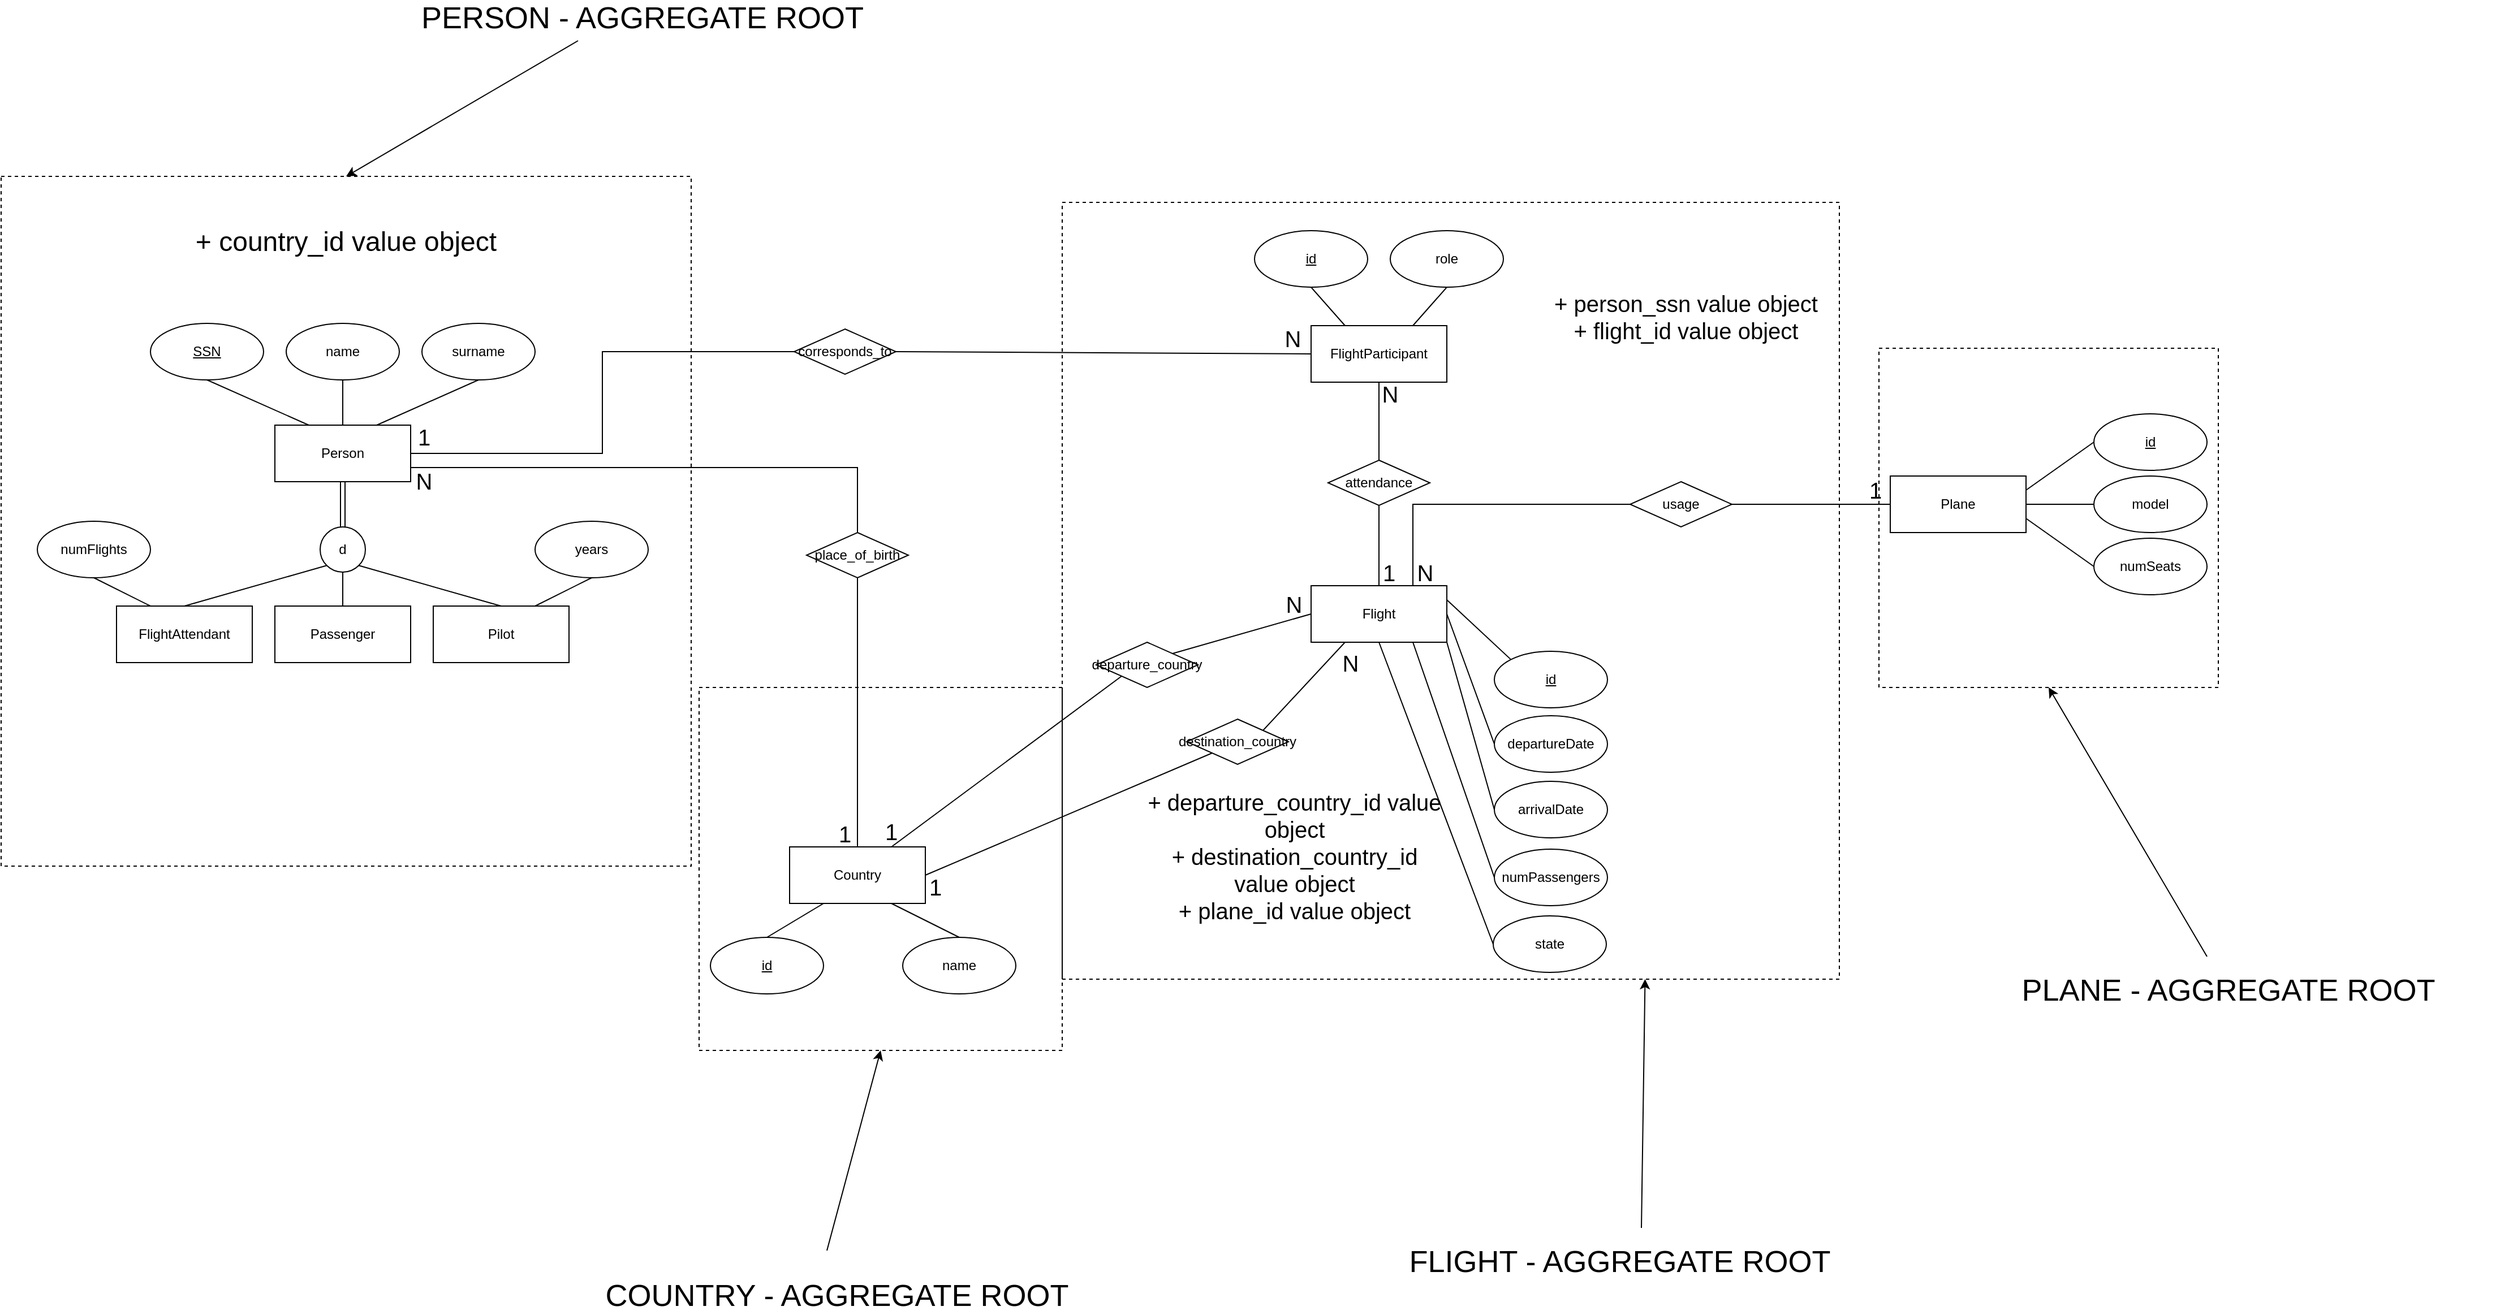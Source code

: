 <mxfile version="14.4.3" type="device"><diagram id="wUfFc4UJRMaEusCiPhcN" name="Page-1"><mxGraphModel dx="2170" dy="2400" grid="1" gridSize="10" guides="1" tooltips="1" connect="1" arrows="1" fold="1" page="1" pageScale="1" pageWidth="850" pageHeight="1100" math="0" shadow="0"><root><mxCell id="0"/><mxCell id="1" parent="0"/><mxCell id="pIIpkvQQ0CFNjco6esip-75" style="edgeStyle=none;rounded=0;orthogonalLoop=1;jettySize=auto;html=1;exitX=0.25;exitY=0;exitDx=0;exitDy=0;entryX=0.5;entryY=1;entryDx=0;entryDy=0;endArrow=none;endFill=0;" parent="1" source="pIIpkvQQ0CFNjco6esip-81" target="pIIpkvQQ0CFNjco6esip-82" edge="1"><mxGeometry relative="1" as="geometry"/></mxCell><mxCell id="pIIpkvQQ0CFNjco6esip-76" style="edgeStyle=none;rounded=0;orthogonalLoop=1;jettySize=auto;html=1;exitX=0.5;exitY=0;exitDx=0;exitDy=0;entryX=0.5;entryY=1;entryDx=0;entryDy=0;endArrow=none;endFill=0;" parent="1" source="pIIpkvQQ0CFNjco6esip-81" target="pIIpkvQQ0CFNjco6esip-83" edge="1"><mxGeometry relative="1" as="geometry"/></mxCell><mxCell id="pIIpkvQQ0CFNjco6esip-77" style="edgeStyle=none;rounded=0;orthogonalLoop=1;jettySize=auto;html=1;exitX=0.75;exitY=0;exitDx=0;exitDy=0;entryX=0.5;entryY=1;entryDx=0;entryDy=0;endArrow=none;endFill=0;" parent="1" source="pIIpkvQQ0CFNjco6esip-81" target="pIIpkvQQ0CFNjco6esip-84" edge="1"><mxGeometry relative="1" as="geometry"/></mxCell><mxCell id="pIIpkvQQ0CFNjco6esip-78" style="edgeStyle=none;rounded=0;orthogonalLoop=1;jettySize=auto;html=1;exitX=0.5;exitY=1;exitDx=0;exitDy=0;entryX=0.5;entryY=0;entryDx=0;entryDy=0;endArrow=none;endFill=0;shape=link;" parent="1" source="pIIpkvQQ0CFNjco6esip-81" target="pIIpkvQQ0CFNjco6esip-94" edge="1"><mxGeometry relative="1" as="geometry"/></mxCell><mxCell id="pIIpkvQQ0CFNjco6esip-79" style="edgeStyle=orthogonalEdgeStyle;rounded=0;orthogonalLoop=1;jettySize=auto;html=1;exitX=1;exitY=0.75;exitDx=0;exitDy=0;entryX=0.5;entryY=0;entryDx=0;entryDy=0;endArrow=none;endFill=0;fontSize=20;" parent="1" source="pIIpkvQQ0CFNjco6esip-81" target="pIIpkvQQ0CFNjco6esip-102" edge="1"><mxGeometry relative="1" as="geometry"/></mxCell><mxCell id="pIIpkvQQ0CFNjco6esip-80" style="edgeStyle=orthogonalEdgeStyle;rounded=0;orthogonalLoop=1;jettySize=auto;html=1;exitX=1;exitY=0.5;exitDx=0;exitDy=0;entryX=0;entryY=0.5;entryDx=0;entryDy=0;endArrow=none;endFill=0;fontSize=20;" parent="1" source="pIIpkvQQ0CFNjco6esip-81" target="pIIpkvQQ0CFNjco6esip-125" edge="1"><mxGeometry relative="1" as="geometry"/></mxCell><mxCell id="pIIpkvQQ0CFNjco6esip-81" value="Person" style="rounded=0;whiteSpace=wrap;html=1;" parent="1" vertex="1"><mxGeometry x="372" y="130" width="120" height="50" as="geometry"/></mxCell><mxCell id="pIIpkvQQ0CFNjco6esip-82" value="SSN" style="ellipse;whiteSpace=wrap;html=1;fontStyle=4" parent="1" vertex="1"><mxGeometry x="262" y="40" width="100" height="50" as="geometry"/></mxCell><mxCell id="pIIpkvQQ0CFNjco6esip-83" value="name" style="ellipse;whiteSpace=wrap;html=1;fontStyle=0" parent="1" vertex="1"><mxGeometry x="382" y="40" width="100" height="50" as="geometry"/></mxCell><mxCell id="pIIpkvQQ0CFNjco6esip-84" value="surname" style="ellipse;whiteSpace=wrap;html=1;fontStyle=0" parent="1" vertex="1"><mxGeometry x="502" y="40" width="100" height="50" as="geometry"/></mxCell><mxCell id="pIIpkvQQ0CFNjco6esip-85" style="edgeStyle=none;rounded=0;orthogonalLoop=1;jettySize=auto;html=1;exitX=0.5;exitY=0;exitDx=0;exitDy=0;entryX=0.5;entryY=1;entryDx=0;entryDy=0;endArrow=none;endFill=0;" parent="1" source="pIIpkvQQ0CFNjco6esip-86" target="pIIpkvQQ0CFNjco6esip-102" edge="1"><mxGeometry relative="1" as="geometry"/></mxCell><mxCell id="pIIpkvQQ0CFNjco6esip-86" value="Country" style="rounded=0;whiteSpace=wrap;html=1;" parent="1" vertex="1"><mxGeometry x="827" y="503" width="120" height="50" as="geometry"/></mxCell><mxCell id="pIIpkvQQ0CFNjco6esip-87" style="edgeStyle=none;rounded=0;orthogonalLoop=1;jettySize=auto;html=1;exitX=0.5;exitY=0;exitDx=0;exitDy=0;entryX=0.25;entryY=1;entryDx=0;entryDy=0;endArrow=none;endFill=0;" parent="1" source="pIIpkvQQ0CFNjco6esip-88" target="pIIpkvQQ0CFNjco6esip-86" edge="1"><mxGeometry relative="1" as="geometry"/></mxCell><mxCell id="pIIpkvQQ0CFNjco6esip-88" value="id" style="ellipse;whiteSpace=wrap;html=1;fontStyle=4" parent="1" vertex="1"><mxGeometry x="757" y="583" width="100" height="50" as="geometry"/></mxCell><mxCell id="pIIpkvQQ0CFNjco6esip-89" style="edgeStyle=none;rounded=0;orthogonalLoop=1;jettySize=auto;html=1;exitX=0.5;exitY=0;exitDx=0;exitDy=0;entryX=0.75;entryY=1;entryDx=0;entryDy=0;endArrow=none;endFill=0;" parent="1" source="pIIpkvQQ0CFNjco6esip-90" target="pIIpkvQQ0CFNjco6esip-86" edge="1"><mxGeometry relative="1" as="geometry"/></mxCell><mxCell id="pIIpkvQQ0CFNjco6esip-90" value="name" style="ellipse;whiteSpace=wrap;html=1;fontStyle=0" parent="1" vertex="1"><mxGeometry x="927" y="583" width="100" height="50" as="geometry"/></mxCell><mxCell id="pIIpkvQQ0CFNjco6esip-91" style="edgeStyle=none;rounded=0;orthogonalLoop=1;jettySize=auto;html=1;exitX=0;exitY=1;exitDx=0;exitDy=0;entryX=0.5;entryY=0;entryDx=0;entryDy=0;endArrow=none;endFill=0;" parent="1" source="pIIpkvQQ0CFNjco6esip-94" target="pIIpkvQQ0CFNjco6esip-96" edge="1"><mxGeometry relative="1" as="geometry"/></mxCell><mxCell id="pIIpkvQQ0CFNjco6esip-92" style="edgeStyle=none;rounded=0;orthogonalLoop=1;jettySize=auto;html=1;exitX=0.5;exitY=1;exitDx=0;exitDy=0;entryX=0.5;entryY=0;entryDx=0;entryDy=0;endArrow=none;endFill=0;" parent="1" source="pIIpkvQQ0CFNjco6esip-94" target="pIIpkvQQ0CFNjco6esip-97" edge="1"><mxGeometry relative="1" as="geometry"/></mxCell><mxCell id="pIIpkvQQ0CFNjco6esip-93" style="edgeStyle=none;rounded=0;orthogonalLoop=1;jettySize=auto;html=1;exitX=1;exitY=1;exitDx=0;exitDy=0;entryX=0.5;entryY=0;entryDx=0;entryDy=0;endArrow=none;endFill=0;" parent="1" source="pIIpkvQQ0CFNjco6esip-94" target="pIIpkvQQ0CFNjco6esip-99" edge="1"><mxGeometry relative="1" as="geometry"/></mxCell><mxCell id="pIIpkvQQ0CFNjco6esip-94" value="d" style="ellipse;whiteSpace=wrap;html=1;aspect=fixed;" parent="1" vertex="1"><mxGeometry x="412" y="220" width="40" height="40" as="geometry"/></mxCell><mxCell id="pIIpkvQQ0CFNjco6esip-95" style="edgeStyle=none;rounded=0;orthogonalLoop=1;jettySize=auto;html=1;exitX=0.25;exitY=0;exitDx=0;exitDy=0;entryX=0.5;entryY=1;entryDx=0;entryDy=0;endArrow=none;endFill=0;" parent="1" source="pIIpkvQQ0CFNjco6esip-96" target="pIIpkvQQ0CFNjco6esip-101" edge="1"><mxGeometry relative="1" as="geometry"/></mxCell><mxCell id="pIIpkvQQ0CFNjco6esip-96" value="FlightAttendant" style="rounded=0;whiteSpace=wrap;html=1;" parent="1" vertex="1"><mxGeometry x="232" y="290" width="120" height="50" as="geometry"/></mxCell><mxCell id="pIIpkvQQ0CFNjco6esip-97" value="Passenger" style="rounded=0;whiteSpace=wrap;html=1;" parent="1" vertex="1"><mxGeometry x="372" y="290" width="120" height="50" as="geometry"/></mxCell><mxCell id="pIIpkvQQ0CFNjco6esip-98" style="edgeStyle=none;rounded=0;orthogonalLoop=1;jettySize=auto;html=1;exitX=0.75;exitY=0;exitDx=0;exitDy=0;entryX=0.5;entryY=1;entryDx=0;entryDy=0;endArrow=none;endFill=0;" parent="1" source="pIIpkvQQ0CFNjco6esip-99" target="pIIpkvQQ0CFNjco6esip-100" edge="1"><mxGeometry relative="1" as="geometry"/></mxCell><mxCell id="pIIpkvQQ0CFNjco6esip-99" value="Pilot" style="rounded=0;whiteSpace=wrap;html=1;" parent="1" vertex="1"><mxGeometry x="512" y="290" width="120" height="50" as="geometry"/></mxCell><mxCell id="pIIpkvQQ0CFNjco6esip-100" value="years" style="ellipse;whiteSpace=wrap;html=1;fontStyle=0" parent="1" vertex="1"><mxGeometry x="602" y="215" width="100" height="50" as="geometry"/></mxCell><mxCell id="pIIpkvQQ0CFNjco6esip-101" value="numFlights" style="ellipse;whiteSpace=wrap;html=1;fontStyle=0" parent="1" vertex="1"><mxGeometry x="162" y="215" width="100" height="50" as="geometry"/></mxCell><mxCell id="pIIpkvQQ0CFNjco6esip-102" value="place_of_birth" style="rhombus;whiteSpace=wrap;html=1;" parent="1" vertex="1"><mxGeometry x="842" y="225" width="90" height="40" as="geometry"/></mxCell><mxCell id="pIIpkvQQ0CFNjco6esip-103" value="1" style="text;html=1;strokeColor=none;fillColor=none;align=center;verticalAlign=middle;whiteSpace=wrap;rounded=0;fontSize=20;" parent="1" vertex="1"><mxGeometry x="856" y="481" width="40" height="20" as="geometry"/></mxCell><mxCell id="pIIpkvQQ0CFNjco6esip-104" value="N" style="text;html=1;strokeColor=none;fillColor=none;align=center;verticalAlign=middle;whiteSpace=wrap;rounded=0;fontSize=20;" parent="1" vertex="1"><mxGeometry x="484" y="169" width="40" height="20" as="geometry"/></mxCell><mxCell id="pIIpkvQQ0CFNjco6esip-105" style="rounded=0;orthogonalLoop=1;jettySize=auto;html=1;exitX=0.25;exitY=0;exitDx=0;exitDy=0;entryX=0.5;entryY=1;entryDx=0;entryDy=0;endArrow=none;endFill=0;fontSize=20;" parent="1" source="pIIpkvQQ0CFNjco6esip-108" target="pIIpkvQQ0CFNjco6esip-122" edge="1"><mxGeometry relative="1" as="geometry"/></mxCell><mxCell id="pIIpkvQQ0CFNjco6esip-106" style="edgeStyle=none;rounded=0;orthogonalLoop=1;jettySize=auto;html=1;exitX=0.75;exitY=0;exitDx=0;exitDy=0;entryX=0.5;entryY=1;entryDx=0;entryDy=0;endArrow=none;endFill=0;fontSize=20;" parent="1" source="pIIpkvQQ0CFNjco6esip-108" target="pIIpkvQQ0CFNjco6esip-123" edge="1"><mxGeometry relative="1" as="geometry"/></mxCell><mxCell id="pIIpkvQQ0CFNjco6esip-107" style="edgeStyle=orthogonalEdgeStyle;rounded=0;orthogonalLoop=1;jettySize=auto;html=1;exitX=0.5;exitY=1;exitDx=0;exitDy=0;entryX=0.5;entryY=0;entryDx=0;entryDy=0;endArrow=none;endFill=0;fontSize=20;" parent="1" source="pIIpkvQQ0CFNjco6esip-108" target="pIIpkvQQ0CFNjco6esip-129" edge="1"><mxGeometry relative="1" as="geometry"/></mxCell><mxCell id="pIIpkvQQ0CFNjco6esip-108" value="FlightParticipant" style="rounded=0;whiteSpace=wrap;html=1;" parent="1" vertex="1"><mxGeometry x="1288" y="42" width="120" height="50" as="geometry"/></mxCell><mxCell id="pIIpkvQQ0CFNjco6esip-109" style="rounded=0;orthogonalLoop=1;jettySize=auto;html=1;exitX=0;exitY=0.5;exitDx=0;exitDy=0;entryX=1;entryY=0;entryDx=0;entryDy=0;endArrow=none;endFill=0;fontSize=20;" parent="1" source="pIIpkvQQ0CFNjco6esip-117" target="pIIpkvQQ0CFNjco6esip-133" edge="1"><mxGeometry relative="1" as="geometry"/></mxCell><mxCell id="pIIpkvQQ0CFNjco6esip-110" style="edgeStyle=none;rounded=0;orthogonalLoop=1;jettySize=auto;html=1;exitX=0.25;exitY=1;exitDx=0;exitDy=0;entryX=1;entryY=0;entryDx=0;entryDy=0;endArrow=none;endFill=0;fontSize=20;" parent="1" source="pIIpkvQQ0CFNjco6esip-117" target="pIIpkvQQ0CFNjco6esip-135" edge="1"><mxGeometry relative="1" as="geometry"/></mxCell><mxCell id="pIIpkvQQ0CFNjco6esip-111" style="edgeStyle=none;rounded=0;orthogonalLoop=1;jettySize=auto;html=1;exitX=1;exitY=0.25;exitDx=0;exitDy=0;entryX=0;entryY=0;entryDx=0;entryDy=0;endArrow=none;endFill=0;fontSize=20;" parent="1" source="pIIpkvQQ0CFNjco6esip-117" target="pIIpkvQQ0CFNjco6esip-140" edge="1"><mxGeometry relative="1" as="geometry"/></mxCell><mxCell id="pIIpkvQQ0CFNjco6esip-112" style="edgeStyle=none;rounded=0;orthogonalLoop=1;jettySize=auto;html=1;exitX=1;exitY=0.5;exitDx=0;exitDy=0;entryX=0;entryY=0.5;entryDx=0;entryDy=0;endArrow=none;endFill=0;fontSize=20;" parent="1" source="pIIpkvQQ0CFNjco6esip-117" target="pIIpkvQQ0CFNjco6esip-141" edge="1"><mxGeometry relative="1" as="geometry"/></mxCell><mxCell id="pIIpkvQQ0CFNjco6esip-113" style="edgeStyle=none;rounded=0;orthogonalLoop=1;jettySize=auto;html=1;exitX=1;exitY=1;exitDx=0;exitDy=0;entryX=0;entryY=0.5;entryDx=0;entryDy=0;endArrow=none;endFill=0;fontSize=20;" parent="1" source="pIIpkvQQ0CFNjco6esip-117" target="pIIpkvQQ0CFNjco6esip-142" edge="1"><mxGeometry relative="1" as="geometry"/></mxCell><mxCell id="pIIpkvQQ0CFNjco6esip-114" style="edgeStyle=none;rounded=0;orthogonalLoop=1;jettySize=auto;html=1;exitX=0.75;exitY=1;exitDx=0;exitDy=0;entryX=0;entryY=0.5;entryDx=0;entryDy=0;endArrow=none;endFill=0;fontSize=20;" parent="1" source="pIIpkvQQ0CFNjco6esip-117" target="pIIpkvQQ0CFNjco6esip-143" edge="1"><mxGeometry relative="1" as="geometry"/></mxCell><mxCell id="pIIpkvQQ0CFNjco6esip-115" style="edgeStyle=none;rounded=0;orthogonalLoop=1;jettySize=auto;html=1;exitX=0.5;exitY=1;exitDx=0;exitDy=0;entryX=0;entryY=0.5;entryDx=0;entryDy=0;endArrow=none;endFill=0;fontSize=20;" parent="1" source="pIIpkvQQ0CFNjco6esip-117" target="pIIpkvQQ0CFNjco6esip-144" edge="1"><mxGeometry relative="1" as="geometry"/></mxCell><mxCell id="pIIpkvQQ0CFNjco6esip-116" style="edgeStyle=orthogonalEdgeStyle;rounded=0;orthogonalLoop=1;jettySize=auto;html=1;exitX=0.75;exitY=0;exitDx=0;exitDy=0;entryX=0;entryY=0.5;entryDx=0;entryDy=0;endArrow=none;endFill=0;fontSize=20;" parent="1" source="pIIpkvQQ0CFNjco6esip-117" target="pIIpkvQQ0CFNjco6esip-146" edge="1"><mxGeometry relative="1" as="geometry"/></mxCell><mxCell id="pIIpkvQQ0CFNjco6esip-117" value="Flight" style="rounded=0;whiteSpace=wrap;html=1;" parent="1" vertex="1"><mxGeometry x="1288" y="272" width="120" height="50" as="geometry"/></mxCell><mxCell id="pIIpkvQQ0CFNjco6esip-118" style="rounded=0;orthogonalLoop=1;jettySize=auto;html=1;exitX=1;exitY=0.5;exitDx=0;exitDy=0;entryX=0;entryY=0.5;entryDx=0;entryDy=0;endArrow=none;endFill=0;fontSize=20;" parent="1" source="pIIpkvQQ0CFNjco6esip-121" target="pIIpkvQQ0CFNjco6esip-148" edge="1"><mxGeometry relative="1" as="geometry"/></mxCell><mxCell id="pIIpkvQQ0CFNjco6esip-119" style="edgeStyle=none;rounded=0;orthogonalLoop=1;jettySize=auto;html=1;exitX=1;exitY=0.25;exitDx=0;exitDy=0;entryX=0;entryY=0.5;entryDx=0;entryDy=0;endArrow=none;endFill=0;fontSize=20;" parent="1" source="pIIpkvQQ0CFNjco6esip-121" target="pIIpkvQQ0CFNjco6esip-147" edge="1"><mxGeometry relative="1" as="geometry"/></mxCell><mxCell id="pIIpkvQQ0CFNjco6esip-120" style="edgeStyle=none;rounded=0;orthogonalLoop=1;jettySize=auto;html=1;exitX=1;exitY=0.75;exitDx=0;exitDy=0;entryX=0;entryY=0.5;entryDx=0;entryDy=0;endArrow=none;endFill=0;fontSize=20;" parent="1" source="pIIpkvQQ0CFNjco6esip-121" target="pIIpkvQQ0CFNjco6esip-149" edge="1"><mxGeometry relative="1" as="geometry"/></mxCell><mxCell id="pIIpkvQQ0CFNjco6esip-121" value="Plane" style="rounded=0;whiteSpace=wrap;html=1;" parent="1" vertex="1"><mxGeometry x="1800" y="175" width="120" height="50" as="geometry"/></mxCell><mxCell id="pIIpkvQQ0CFNjco6esip-122" value="id" style="ellipse;whiteSpace=wrap;html=1;fontStyle=4" parent="1" vertex="1"><mxGeometry x="1238" y="-42" width="100" height="50" as="geometry"/></mxCell><mxCell id="pIIpkvQQ0CFNjco6esip-123" value="role" style="ellipse;whiteSpace=wrap;html=1;fontStyle=0" parent="1" vertex="1"><mxGeometry x="1358" y="-42" width="100" height="50" as="geometry"/></mxCell><mxCell id="pIIpkvQQ0CFNjco6esip-124" style="edgeStyle=none;rounded=0;orthogonalLoop=1;jettySize=auto;html=1;exitX=1;exitY=0.5;exitDx=0;exitDy=0;entryX=0;entryY=0.5;entryDx=0;entryDy=0;endArrow=none;endFill=0;fontSize=20;" parent="1" source="pIIpkvQQ0CFNjco6esip-125" target="pIIpkvQQ0CFNjco6esip-108" edge="1"><mxGeometry relative="1" as="geometry"/></mxCell><mxCell id="pIIpkvQQ0CFNjco6esip-125" value="corresponds_to" style="rhombus;whiteSpace=wrap;html=1;" parent="1" vertex="1"><mxGeometry x="831" y="45" width="90" height="40" as="geometry"/></mxCell><mxCell id="pIIpkvQQ0CFNjco6esip-126" value="1" style="text;html=1;strokeColor=none;fillColor=none;align=center;verticalAlign=middle;whiteSpace=wrap;rounded=0;fontSize=20;" parent="1" vertex="1"><mxGeometry x="484" y="130" width="40" height="20" as="geometry"/></mxCell><mxCell id="pIIpkvQQ0CFNjco6esip-127" value="N" style="text;html=1;strokeColor=none;fillColor=none;align=center;verticalAlign=middle;whiteSpace=wrap;rounded=0;fontSize=20;" parent="1" vertex="1"><mxGeometry x="1252" y="43" width="40" height="20" as="geometry"/></mxCell><mxCell id="pIIpkvQQ0CFNjco6esip-128" style="edgeStyle=orthogonalEdgeStyle;rounded=0;orthogonalLoop=1;jettySize=auto;html=1;exitX=0.5;exitY=1;exitDx=0;exitDy=0;entryX=0.5;entryY=0;entryDx=0;entryDy=0;endArrow=none;endFill=0;fontSize=20;" parent="1" source="pIIpkvQQ0CFNjco6esip-129" target="pIIpkvQQ0CFNjco6esip-117" edge="1"><mxGeometry relative="1" as="geometry"/></mxCell><mxCell id="pIIpkvQQ0CFNjco6esip-129" value="attendance" style="rhombus;whiteSpace=wrap;html=1;" parent="1" vertex="1"><mxGeometry x="1303" y="161" width="90" height="40" as="geometry"/></mxCell><mxCell id="pIIpkvQQ0CFNjco6esip-130" value="1" style="text;html=1;strokeColor=none;fillColor=none;align=center;verticalAlign=middle;whiteSpace=wrap;rounded=0;fontSize=20;" parent="1" vertex="1"><mxGeometry x="1337" y="250" width="40" height="20" as="geometry"/></mxCell><mxCell id="pIIpkvQQ0CFNjco6esip-131" value="N" style="text;html=1;strokeColor=none;fillColor=none;align=center;verticalAlign=middle;whiteSpace=wrap;rounded=0;fontSize=20;" parent="1" vertex="1"><mxGeometry x="1338" y="92" width="40" height="20" as="geometry"/></mxCell><mxCell id="pIIpkvQQ0CFNjco6esip-132" style="edgeStyle=none;rounded=0;orthogonalLoop=1;jettySize=auto;html=1;exitX=0;exitY=1;exitDx=0;exitDy=0;entryX=0.75;entryY=0;entryDx=0;entryDy=0;endArrow=none;endFill=0;fontSize=20;" parent="1" source="pIIpkvQQ0CFNjco6esip-133" target="pIIpkvQQ0CFNjco6esip-86" edge="1"><mxGeometry relative="1" as="geometry"/></mxCell><mxCell id="pIIpkvQQ0CFNjco6esip-133" value="departure_country" style="rhombus;whiteSpace=wrap;html=1;" parent="1" vertex="1"><mxGeometry x="1098" y="322" width="90" height="40" as="geometry"/></mxCell><mxCell id="pIIpkvQQ0CFNjco6esip-134" style="edgeStyle=none;rounded=0;orthogonalLoop=1;jettySize=auto;html=1;exitX=0;exitY=1;exitDx=0;exitDy=0;entryX=1;entryY=0.5;entryDx=0;entryDy=0;endArrow=none;endFill=0;fontSize=20;" parent="1" source="pIIpkvQQ0CFNjco6esip-135" target="pIIpkvQQ0CFNjco6esip-86" edge="1"><mxGeometry relative="1" as="geometry"/></mxCell><mxCell id="pIIpkvQQ0CFNjco6esip-135" value="destination_country" style="rhombus;whiteSpace=wrap;html=1;" parent="1" vertex="1"><mxGeometry x="1178" y="390" width="90" height="40" as="geometry"/></mxCell><mxCell id="pIIpkvQQ0CFNjco6esip-136" value="1" style="text;html=1;strokeColor=none;fillColor=none;align=center;verticalAlign=middle;whiteSpace=wrap;rounded=0;fontSize=20;" parent="1" vertex="1"><mxGeometry x="897" y="479" width="40" height="20" as="geometry"/></mxCell><mxCell id="pIIpkvQQ0CFNjco6esip-137" value="N" style="text;html=1;strokeColor=none;fillColor=none;align=center;verticalAlign=middle;whiteSpace=wrap;rounded=0;fontSize=20;" parent="1" vertex="1"><mxGeometry x="1253" y="278" width="40" height="20" as="geometry"/></mxCell><mxCell id="pIIpkvQQ0CFNjco6esip-138" value="N" style="text;html=1;strokeColor=none;fillColor=none;align=center;verticalAlign=middle;whiteSpace=wrap;rounded=0;fontSize=20;" parent="1" vertex="1"><mxGeometry x="1303" y="330" width="40" height="20" as="geometry"/></mxCell><mxCell id="pIIpkvQQ0CFNjco6esip-139" value="1" style="text;html=1;strokeColor=none;fillColor=none;align=center;verticalAlign=middle;whiteSpace=wrap;rounded=0;fontSize=20;" parent="1" vertex="1"><mxGeometry x="936" y="528" width="40" height="20" as="geometry"/></mxCell><mxCell id="pIIpkvQQ0CFNjco6esip-140" value="id" style="ellipse;whiteSpace=wrap;html=1;fontStyle=4" parent="1" vertex="1"><mxGeometry x="1450" y="330" width="100" height="50" as="geometry"/></mxCell><mxCell id="pIIpkvQQ0CFNjco6esip-141" value="departureDate" style="ellipse;whiteSpace=wrap;html=1;fontStyle=0" parent="1" vertex="1"><mxGeometry x="1450" y="387" width="100" height="50" as="geometry"/></mxCell><mxCell id="pIIpkvQQ0CFNjco6esip-142" value="arrivalDate" style="ellipse;whiteSpace=wrap;html=1;fontStyle=0" parent="1" vertex="1"><mxGeometry x="1450" y="445" width="100" height="50" as="geometry"/></mxCell><mxCell id="pIIpkvQQ0CFNjco6esip-143" value="numPassengers" style="ellipse;whiteSpace=wrap;html=1;fontStyle=0" parent="1" vertex="1"><mxGeometry x="1450" y="505" width="100" height="50" as="geometry"/></mxCell><mxCell id="pIIpkvQQ0CFNjco6esip-144" value="state" style="ellipse;whiteSpace=wrap;html=1;fontStyle=0" parent="1" vertex="1"><mxGeometry x="1449" y="564" width="100" height="50" as="geometry"/></mxCell><mxCell id="pIIpkvQQ0CFNjco6esip-145" style="edgeStyle=orthogonalEdgeStyle;rounded=0;orthogonalLoop=1;jettySize=auto;html=1;exitX=1;exitY=0.5;exitDx=0;exitDy=0;entryX=0;entryY=0.5;entryDx=0;entryDy=0;endArrow=none;endFill=0;fontSize=20;" parent="1" source="pIIpkvQQ0CFNjco6esip-146" target="pIIpkvQQ0CFNjco6esip-121" edge="1"><mxGeometry relative="1" as="geometry"/></mxCell><mxCell id="pIIpkvQQ0CFNjco6esip-146" value="usage" style="rhombus;whiteSpace=wrap;html=1;" parent="1" vertex="1"><mxGeometry x="1570" y="180" width="90" height="40" as="geometry"/></mxCell><mxCell id="pIIpkvQQ0CFNjco6esip-147" value="id" style="ellipse;whiteSpace=wrap;html=1;fontStyle=4" parent="1" vertex="1"><mxGeometry x="1980" y="120" width="100" height="50" as="geometry"/></mxCell><mxCell id="pIIpkvQQ0CFNjco6esip-148" value="model" style="ellipse;whiteSpace=wrap;html=1;fontStyle=0" parent="1" vertex="1"><mxGeometry x="1980" y="175" width="100" height="50" as="geometry"/></mxCell><mxCell id="pIIpkvQQ0CFNjco6esip-149" value="numSeats" style="ellipse;whiteSpace=wrap;html=1;fontStyle=0" parent="1" vertex="1"><mxGeometry x="1980" y="230" width="100" height="50" as="geometry"/></mxCell><mxCell id="pIIpkvQQ0CFNjco6esip-150" value="1" style="text;html=1;strokeColor=none;fillColor=none;align=center;verticalAlign=middle;whiteSpace=wrap;rounded=0;fontSize=20;" parent="1" vertex="1"><mxGeometry x="1767" y="177" width="40" height="20" as="geometry"/></mxCell><mxCell id="pIIpkvQQ0CFNjco6esip-151" value="N" style="text;html=1;strokeColor=none;fillColor=none;align=center;verticalAlign=middle;whiteSpace=wrap;rounded=0;fontSize=20;" parent="1" vertex="1"><mxGeometry x="1369" y="250" width="40" height="20" as="geometry"/></mxCell><mxCell id="pIIpkvQQ0CFNjco6esip-152" value="" style="whiteSpace=wrap;html=1;aspect=fixed;dashed=1;fillColor=none;" parent="1" vertex="1"><mxGeometry x="130" y="-90" width="610" height="610" as="geometry"/></mxCell><mxCell id="pIIpkvQQ0CFNjco6esip-153" value="" style="whiteSpace=wrap;html=1;aspect=fixed;dashed=1;fillColor=none;" parent="1" vertex="1"><mxGeometry x="747" y="362" width="321" height="321" as="geometry"/></mxCell><mxCell id="pIIpkvQQ0CFNjco6esip-155" value="" style="whiteSpace=wrap;html=1;aspect=fixed;dashed=1;fillColor=none;" parent="1" vertex="1"><mxGeometry x="1068" y="-67" width="687" height="687" as="geometry"/></mxCell><mxCell id="pIIpkvQQ0CFNjco6esip-156" value="" style="whiteSpace=wrap;html=1;aspect=fixed;dashed=1;fillColor=none;" parent="1" vertex="1"><mxGeometry x="1790" y="62" width="300" height="300" as="geometry"/></mxCell><mxCell id="pIIpkvQQ0CFNjco6esip-157" value="" style="endArrow=classic;html=1;entryX=0.5;entryY=0;entryDx=0;entryDy=0;" parent="1" target="pIIpkvQQ0CFNjco6esip-152" edge="1"><mxGeometry width="50" height="50" relative="1" as="geometry"><mxPoint x="640" y="-210" as="sourcePoint"/><mxPoint x="780" y="-110" as="targetPoint"/></mxGeometry></mxCell><mxCell id="pIIpkvQQ0CFNjco6esip-160" value="PERSON - AGGREGATE ROOT" style="text;html=1;strokeColor=none;fillColor=none;align=center;verticalAlign=middle;whiteSpace=wrap;rounded=0;dashed=1;strokeWidth=1;fontSize=27;" parent="1" vertex="1"><mxGeometry x="458" y="-240" width="478" height="20" as="geometry"/></mxCell><mxCell id="pIIpkvQQ0CFNjco6esip-161" value="" style="endArrow=classic;html=1;entryX=0.5;entryY=1;entryDx=0;entryDy=0;" parent="1" target="pIIpkvQQ0CFNjco6esip-153" edge="1"><mxGeometry width="50" height="50" relative="1" as="geometry"><mxPoint x="860" y="860" as="sourcePoint"/><mxPoint x="842" y="860" as="targetPoint"/></mxGeometry></mxCell><mxCell id="pIIpkvQQ0CFNjco6esip-162" value="COUNTRY - AGGREGATE ROOT" style="text;html=1;strokeColor=none;fillColor=none;align=center;verticalAlign=middle;whiteSpace=wrap;rounded=0;dashed=1;strokeWidth=1;fontSize=27;" parent="1" vertex="1"><mxGeometry x="630" y="890" width="478" height="20" as="geometry"/></mxCell><mxCell id="pIIpkvQQ0CFNjco6esip-164" value="" style="endArrow=classic;html=1;entryX=0.75;entryY=1;entryDx=0;entryDy=0;" parent="1" target="pIIpkvQQ0CFNjco6esip-155" edge="1"><mxGeometry width="50" height="50" relative="1" as="geometry"><mxPoint x="1580" y="840" as="sourcePoint"/><mxPoint x="917.5" y="693" as="targetPoint"/></mxGeometry></mxCell><mxCell id="pIIpkvQQ0CFNjco6esip-166" value="FLIGHT - AGGREGATE ROOT" style="text;html=1;strokeColor=none;fillColor=none;align=center;verticalAlign=middle;whiteSpace=wrap;rounded=0;dashed=1;strokeWidth=1;fontSize=27;" parent="1" vertex="1"><mxGeometry x="1322" y="860" width="478" height="20" as="geometry"/></mxCell><mxCell id="pIIpkvQQ0CFNjco6esip-168" value="" style="endArrow=classic;html=1;entryX=0.5;entryY=1;entryDx=0;entryDy=0;" parent="1" target="pIIpkvQQ0CFNjco6esip-156" edge="1"><mxGeometry width="50" height="50" relative="1" as="geometry"><mxPoint x="2080" y="600" as="sourcePoint"/><mxPoint x="1613.25" y="640" as="targetPoint"/></mxGeometry></mxCell><mxCell id="pIIpkvQQ0CFNjco6esip-169" value="PLANE - AGGREGATE ROOT" style="text;html=1;strokeColor=none;fillColor=none;align=center;verticalAlign=middle;whiteSpace=wrap;rounded=0;dashed=1;strokeWidth=1;fontSize=27;" parent="1" vertex="1"><mxGeometry x="1860" y="620" width="478" height="20" as="geometry"/></mxCell><mxCell id="7vhu9gQHz1RBSE03f3sb-1" value="+ country_id value object" style="text;html=1;strokeColor=none;fillColor=none;align=center;verticalAlign=middle;whiteSpace=wrap;rounded=0;fontSize=24;" vertex="1" parent="1"><mxGeometry x="216" y="-42" width="438" height="20" as="geometry"/></mxCell><mxCell id="7vhu9gQHz1RBSE03f3sb-5" value="+ departure_country_id value object&lt;br&gt;+ destination_country_id value object&lt;br&gt;+ plane_id value object" style="text;html=1;strokeColor=none;fillColor=none;align=center;verticalAlign=middle;whiteSpace=wrap;rounded=0;fontSize=20;" vertex="1" parent="1"><mxGeometry x="1137.5" y="420" width="271" height="182" as="geometry"/></mxCell><mxCell id="7vhu9gQHz1RBSE03f3sb-6" value="+ person_ssn value object&lt;br&gt;+ flight_id value object" style="text;html=1;strokeColor=none;fillColor=none;align=center;verticalAlign=middle;whiteSpace=wrap;rounded=0;fontSize=20;" vertex="1" parent="1"><mxGeometry x="1484" y="-17" width="271" height="102" as="geometry"/></mxCell></root></mxGraphModel></diagram></mxfile>